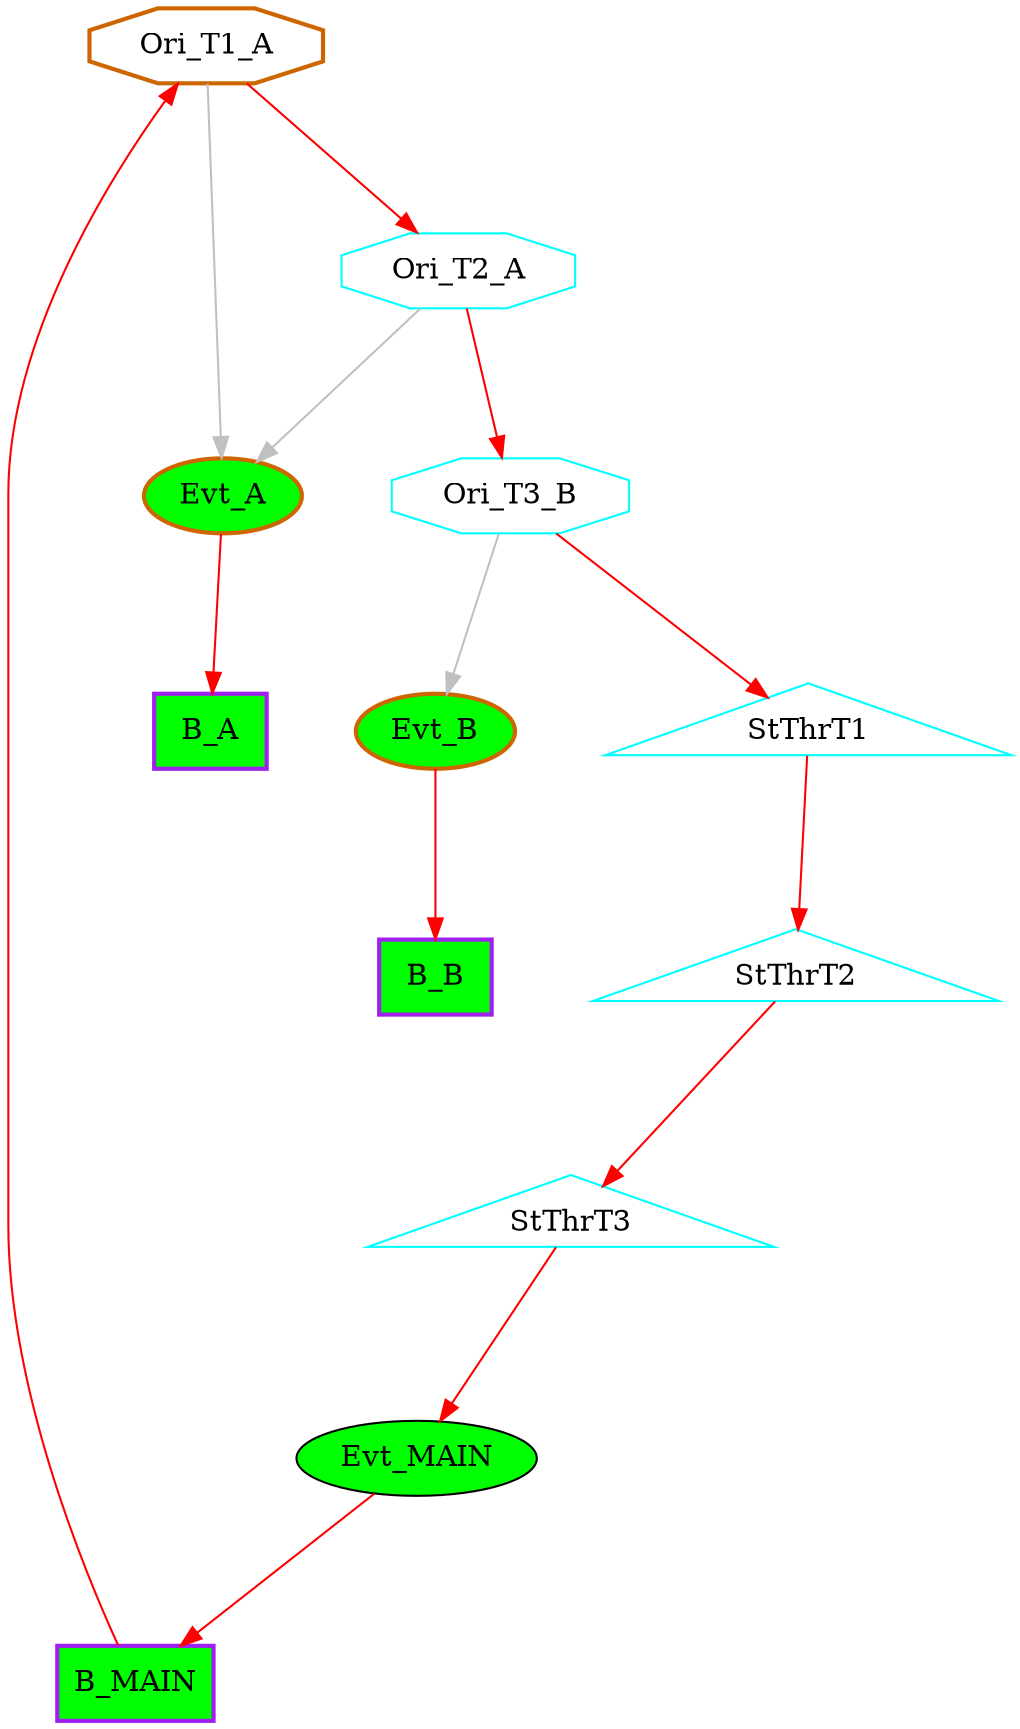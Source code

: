 digraph G {
graph [root="Demo",rankdir   = TB, nodesep           = 0.6, mindist     = 1.0, ranksep = 1.0, overlap = false]
node [style     = "filled", fillcolor = "white", color = "black"]
B_A[cpu="1", flags="0x00008107", type="block", tperiod="10000000", pattern="A", patentry="false", patexit="true", beamproc="undefined", bpentry="false", bpexit="false", qlo="false", qhi="false", qil="false", shape     = "rectangle", fillcolor = "green", penwidth=2, color = "purple"];
B_B[cpu="1", flags="0x00008107", type="block", tperiod="10000000", pattern="B", patentry="false", patexit="true", beamproc="undefined", bpentry="false", bpexit="false", qlo="false", qhi="false", qil="false", shape     = "rectangle", fillcolor = "green", penwidth=2, color = "purple"];
B_MAIN[cpu="1", flags="0x00008107", type="block", tperiod="100000000", pattern="MAIN", patentry="false", patexit="true", beamproc="undefined", bpentry="false", bpexit="false", qlo="false", qhi="false", qil="false", shape     = "rectangle", fillcolor = "green", penwidth=2, color = "purple"];
Evt_A[cpu="1", flags="0x00002102", type="tmsg", toffs="1000", pattern="A", patentry="true", patexit="false", beamproc="undefined", bpentry="false", bpexit="false", fid="1", gid="0", evtno="2", beamin="0", bpcstart="0", sid="0", bpid="0", reqnobeam="0", vacc="0", id="0x1000002000000000", par="0x0000000000000002", tef="0", shape     = "oval", fillcolor = "green", penwidth=2, color = "darkorange3"];
Evt_B[cpu="1", flags="0x00002102", type="tmsg", toffs="0", pattern="B", patentry="true", patexit="false", beamproc="undefined", bpentry="false", bpexit="false", fid="1", gid="0", evtno="3", beamin="0", bpcstart="0", sid="0", bpid="0", reqnobeam="0", vacc="0", id="0x1000003000000000", par="0x0000000000000003", tef="0", shape     = "oval", fillcolor = "green", penwidth=2, color = "darkorange3"];
Evt_MAIN[cpu="1", flags="0x00000102", type="tmsg", toffs="20000", pattern="MAIN", patentry="false", patexit="false", beamproc="undefined", bpentry="false", bpexit="false", fid="1", gid="0", evtno="0", beamin="0", bpcstart="0", sid="0", bpid="0", reqnobeam="0", vacc="0", id="0x1000000000000000", par="0x0000000000000000", tef="0", shape     = "oval", fillcolor = "green"];
Ori_T1_A[cpu="1", flags="0x0000200d", type="origin", toffs="0", pattern="MAIN", patentry="true", patexit="false", beamproc="undefined", bpentry="false", bpexit="false", thread="1", shape     = "octagon", color  = "cyan", fillcolor = "white", penwidth=2, color = "darkorange3"];
Ori_T2_A[cpu="1", flags="0x0000000d", type="origin", toffs="0", pattern="MAIN", patentry="false", patexit="false", beamproc="undefined", bpentry="false", bpexit="false", thread="2", shape     = "octagon", color  = "cyan", fillcolor = "white"];
Ori_T3_B[cpu="1", flags="0x0000000d", type="origin", toffs="0", pattern="MAIN", patentry="false", patexit="false", beamproc="undefined", bpentry="false", bpexit="false", thread="3", shape     = "octagon", color  = "cyan", fillcolor = "white"];
StThrT1[cpu="1", flags="0x0000000e", type="startthread", toffs="235", pattern="MAIN", patentry="false", patexit="false", beamproc="undefined", bpentry="false", bpexit="false", startoffs="0", thread="1", shape     = "triangle", color  = "cyan", fillcolor = "white"];
StThrT2[cpu="1", flags="0x0000000e", type="startthread", toffs="235", pattern="MAIN", patentry="false", patexit="false", beamproc="undefined", bpentry="false", bpexit="false", startoffs="10000000", thread="2", shape     = "triangle", color  = "cyan", fillcolor = "white"];
StThrT3[cpu="1", flags="0x0000000e", type="startthread", toffs="10000", pattern="MAIN", patentry="false", patexit="false", beamproc="undefined", bpentry="false", bpexit="false", startoffs="0", thread="3", shape     = "triangle", color  = "cyan", fillcolor = "white"];
StThrT1->StThrT2 [type="defdst", color = "red"];
B_MAIN->Ori_T1_A [type="defdst", color = "red"];
Evt_A->B_A [type="defdst", color = "red"];
Evt_B->B_B [type="defdst", color = "red"];
Evt_MAIN->B_MAIN [type="defdst", color = "red"];
Ori_T1_A->Ori_T2_A [type="defdst", color = "red"];
Ori_T1_A->Evt_A [type="origindst", color = "gray"];
Ori_T2_A->Ori_T3_B [type="defdst", color = "red"];
Ori_T2_A->Evt_A [type="origindst", color = "gray"];
Ori_T3_B->StThrT1 [type="defdst", color = "red"];
Ori_T3_B->Evt_B [type="origindst", color = "gray"];
StThrT2->StThrT3 [type="defdst", color = "red"];
StThrT3->Evt_MAIN [type="defdst", color = "red"];
}
